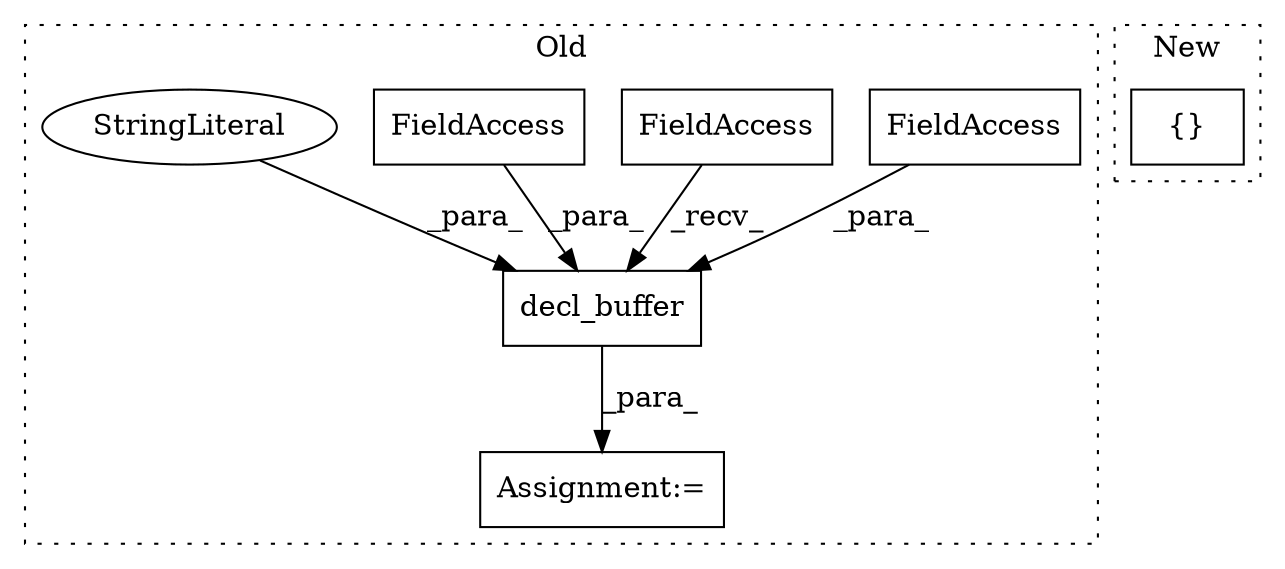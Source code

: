 digraph G {
subgraph cluster0 {
1 [label="decl_buffer" a="32" s="14133,14164" l="12,1" shape="box"];
3 [label="FieldAccess" a="22" s="14153" l="7" shape="box"];
4 [label="FieldAccess" a="22" s="14125" l="7" shape="box"];
5 [label="FieldAccess" a="22" s="14145" l="7" shape="box"];
6 [label="StringLiteral" a="45" s="14161" l="3" shape="ellipse"];
7 [label="Assignment:=" a="7" s="14322" l="1" shape="box"];
label = "Old";
style="dotted";
}
subgraph cluster1 {
2 [label="{}" a="4" s="13793,13801" l="1,1" shape="box"];
label = "New";
style="dotted";
}
1 -> 7 [label="_para_"];
3 -> 1 [label="_para_"];
4 -> 1 [label="_recv_"];
5 -> 1 [label="_para_"];
6 -> 1 [label="_para_"];
}